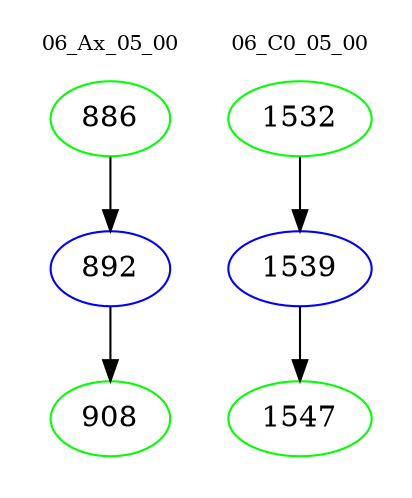 digraph{
subgraph cluster_0 {
color = white
label = "06_Ax_05_00";
fontsize=10;
T0_886 [label="886", color="green"]
T0_886 -> T0_892 [color="black"]
T0_892 [label="892", color="blue"]
T0_892 -> T0_908 [color="black"]
T0_908 [label="908", color="green"]
}
subgraph cluster_1 {
color = white
label = "06_C0_05_00";
fontsize=10;
T1_1532 [label="1532", color="green"]
T1_1532 -> T1_1539 [color="black"]
T1_1539 [label="1539", color="blue"]
T1_1539 -> T1_1547 [color="black"]
T1_1547 [label="1547", color="green"]
}
}

